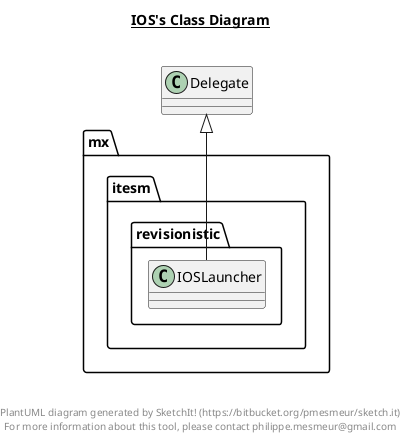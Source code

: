 @startuml

title __IOS's Class Diagram__\n

  package mx.itesm.revisionistic {
    class IOSLauncher {
    }
  }
  

  IOSLauncher -up-|> Delegate


right footer


PlantUML diagram generated by SketchIt! (https://bitbucket.org/pmesmeur/sketch.it)
For more information about this tool, please contact philippe.mesmeur@gmail.com
endfooter

@enduml
